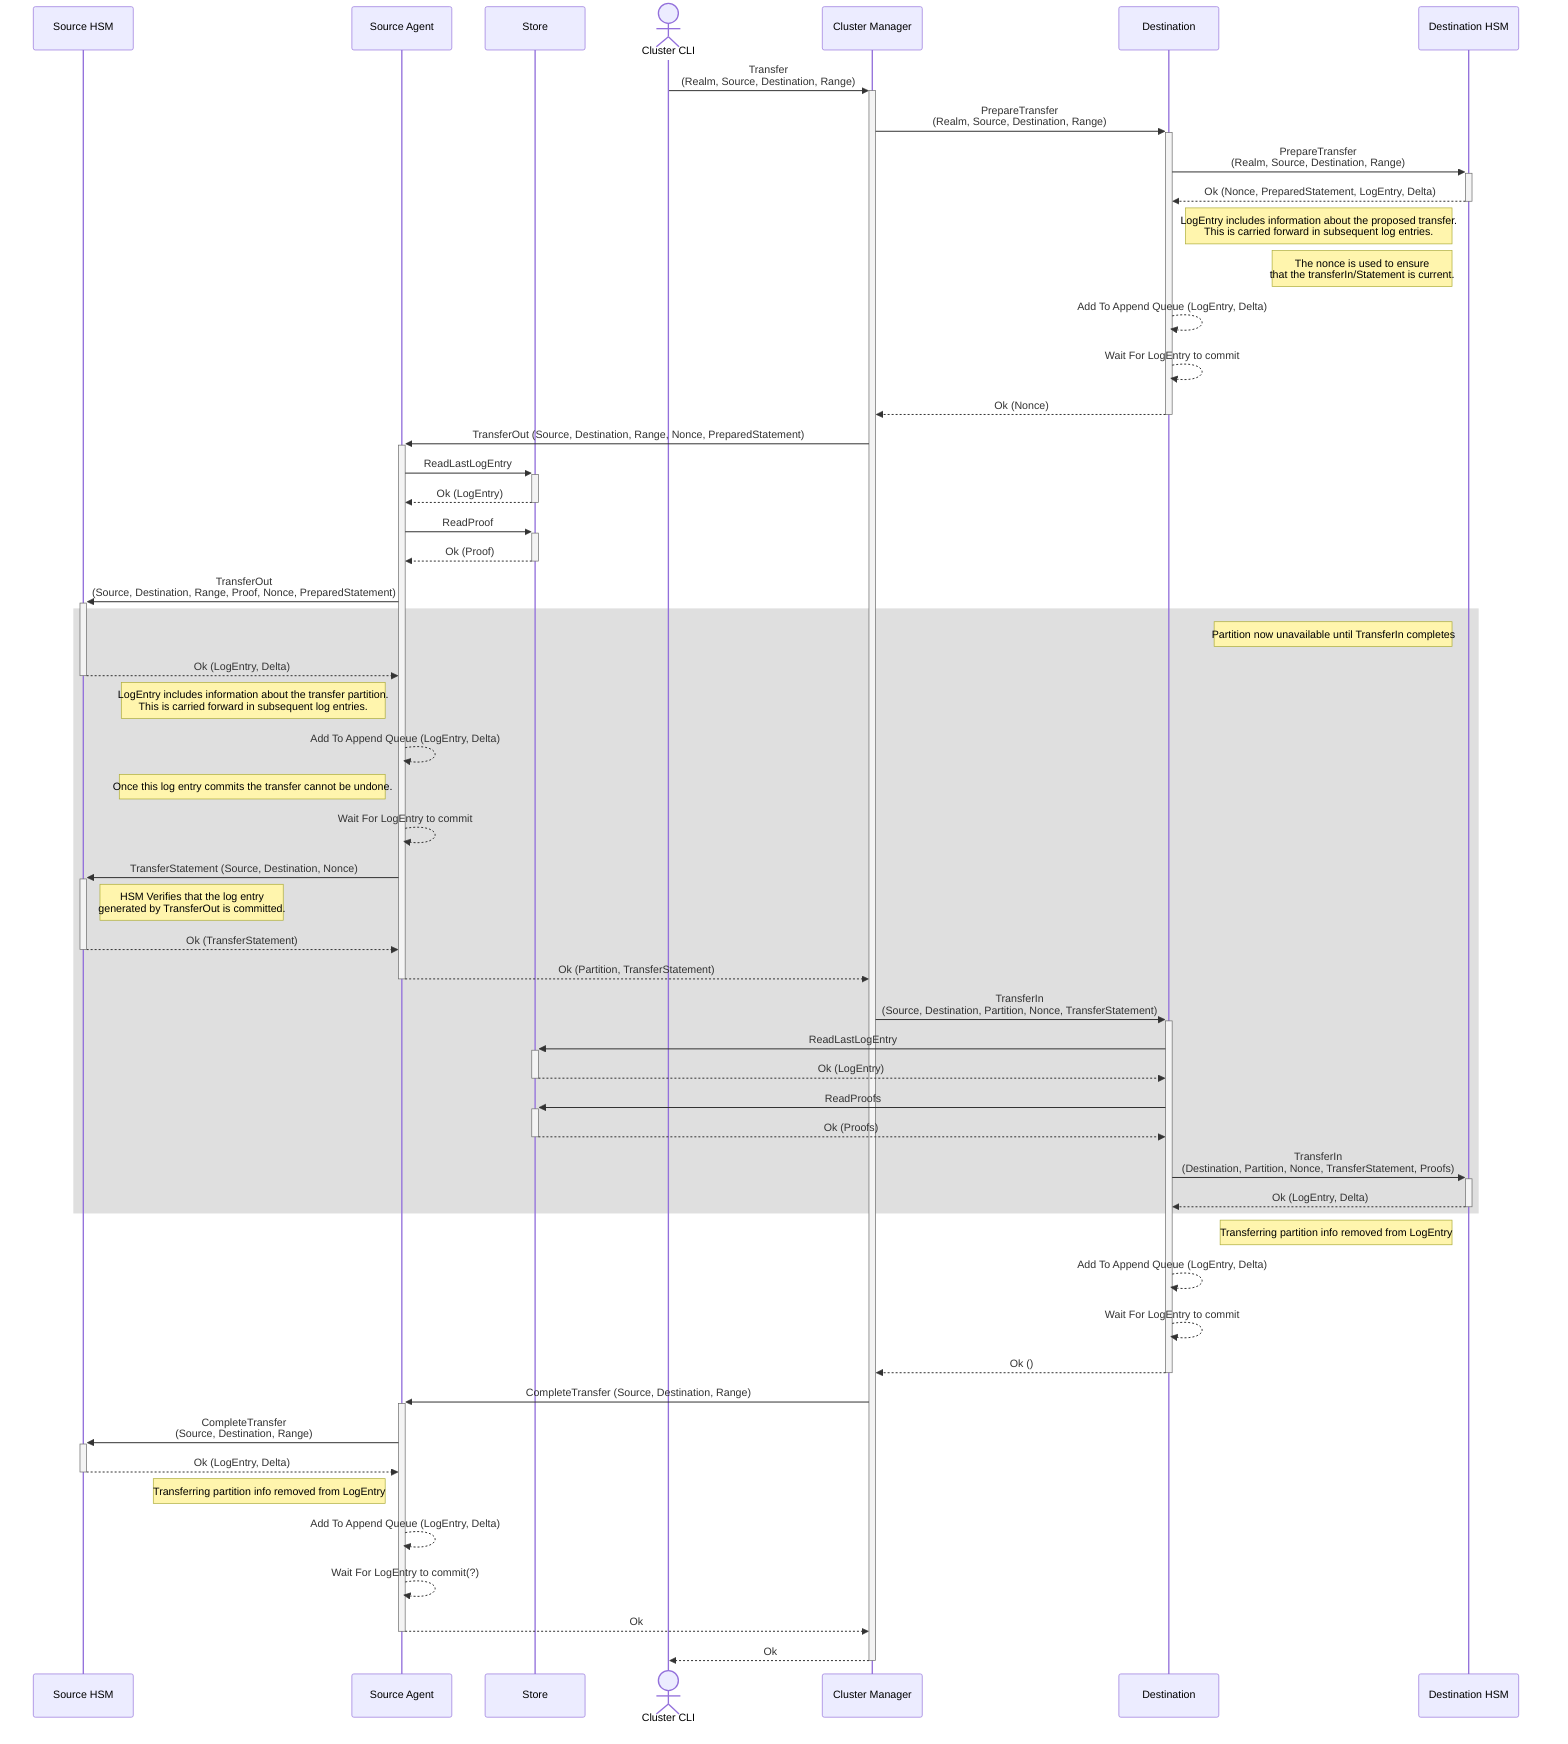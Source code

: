 sequenceDiagram
    participant SH as Source HSM
    participant S as Source Agent
    participant ST as Store
    actor CLI as Cluster CLI
    participant C as Cluster Manager
    participant D as Destination
    participant DH as Destination HSM

    CLI->>+C: Transfer<br>(Realm, Source, Destination, Range)

    C->>+D: PrepareTransfer<br>(Realm, Source, Destination, Range)
    D->>+DH: PrepareTransfer<br>(Realm, Source, Destination, Range)
    DH-->>-D: Ok (Nonce, PreparedStatement, LogEntry, Delta)
    note left of DH: LogEntry includes information about the proposed transfer.<br/>This is carried forward in subsequent log entries.
    note left of DH: The nonce is used to ensure<br>that the transferIn/Statement is current.
    D-->>D: Add To Append Queue (LogEntry, Delta)
    D-->>D: Wait For LogEntry to commit
    D-->>-C: Ok (Nonce)

    C->>+S: TransferOut (Source, Destination, Range, Nonce, PreparedStatement)
    S->>+ST: ReadLastLogEntry
    ST-->>-S: Ok (LogEntry)
    S->>+ST: ReadProof
    ST-->>-S: Ok (Proof)
    S->>+SH: TransferOut<br>(Source, Destination, Range, Proof, Nonce, PreparedStatement)
    rect rgb(223, 223, 223)
    note left of DH: Partition now unavailable until TransferIn completes

    SH-->>-S: Ok (LogEntry, Delta)
    note left of S: LogEntry includes information about the transfer partition.<br/>This is carried forward in subsequent log entries.
    S-->>S: Add To Append Queue (LogEntry, Delta)
    note left of S: Once this log entry commits the transfer cannot be undone.
    S-->>S: Wait For LogEntry to commit
    S->>+SH: TransferStatement (Source, Destination, Nonce)
    note right of SH: HSM Verifies that the log entry<br>generated by TransferOut is committed.
    SH-->>-S: Ok (TransferStatement)
    S-->>-C: Ok (Partition, TransferStatement)

    C->>+D:TransferIn<br>(Source, Destination, Partition, Nonce, TransferStatement)
    D->>+ST: ReadLastLogEntry
    ST-->>-D: Ok (LogEntry)
    D->>+ST: ReadProofs
    ST-->>-D: Ok (Proofs)
    D->>+DH: TransferIn<br>(Destination, Partition, Nonce, TransferStatement, Proofs)
    DH-->>-D: Ok (LogEntry, Delta)
    end
    note left of DH: Transferring partition info removed from LogEntry
    D-->>D: Add To Append Queue (LogEntry, Delta)
    D-->>D: Wait For LogEntry to commit
    D-->>-C: Ok ()
    
    C->>+S: CompleteTransfer (Source, Destination, Range)
    S->>+SH: CompleteTransfer<br>(Source, Destination, Range)
    SH-->>-S: Ok (LogEntry, Delta)
    note left of S: Transferring partition info removed from LogEntry
    S-->>S: Add To Append Queue (LogEntry, Delta)
    S-->>S: Wait For LogEntry to commit(?)
    S-->>-C: Ok

    C-->>-CLI: Ok